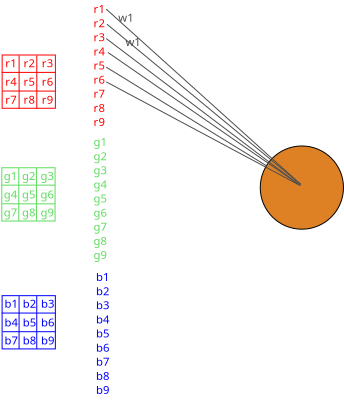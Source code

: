 <?xml version="1.0" encoding="UTF-8"?>
<dia:diagram xmlns:dia="http://www.lysator.liu.se/~alla/dia/">
  <dia:layer name="Arrière-plan" visible="true" connectable="true" active="true">
    <dia:group>
      <dia:attribute name="meta">
        <dia:composite type="dict"/>
      </dia:attribute>
      <dia:attribute name="matrix">
        <dia:matrix xx="0.708" xy="0" yx="0" yy="0.708" x0="-0.522" y0="5.984"/>
      </dia:attribute>
      <dia:object type="Standard - Box" version="0" id="O0">
        <dia:attribute name="obj_pos">
          <dia:point val="-3.026,44.112"/>
        </dia:attribute>
        <dia:attribute name="obj_bb">
          <dia:rectangle val="-3.051,44.087;0.76,47.897"/>
        </dia:attribute>
        <dia:attribute name="elem_corner">
          <dia:point val="-3.026,44.112"/>
        </dia:attribute>
        <dia:attribute name="elem_width">
          <dia:real val="3.761"/>
        </dia:attribute>
        <dia:attribute name="elem_height">
          <dia:real val="3.761"/>
        </dia:attribute>
        <dia:attribute name="border_width">
          <dia:real val="0.05"/>
        </dia:attribute>
        <dia:attribute name="border_color">
          <dia:color val="#ff0000ff"/>
        </dia:attribute>
        <dia:attribute name="show_background">
          <dia:boolean val="true"/>
        </dia:attribute>
        <dia:attribute name="aspect">
          <dia:enum val="2"/>
        </dia:attribute>
      </dia:object>
      <dia:object type="Standard - Line" version="0" id="O1">
        <dia:attribute name="obj_pos">
          <dia:point val="-1.828,44.144"/>
        </dia:attribute>
        <dia:attribute name="obj_bb">
          <dia:rectangle val="-1.853,44.119;-1.803,47.897"/>
        </dia:attribute>
        <dia:attribute name="conn_endpoints">
          <dia:point val="-1.828,44.144"/>
          <dia:point val="-1.828,47.872"/>
        </dia:attribute>
        <dia:attribute name="numcp">
          <dia:int val="1"/>
        </dia:attribute>
        <dia:attribute name="line_color">
          <dia:color val="#ff0000ff"/>
        </dia:attribute>
        <dia:attribute name="line_width">
          <dia:real val="0.05"/>
        </dia:attribute>
      </dia:object>
      <dia:object type="Standard - Line" version="0" id="O2">
        <dia:attribute name="obj_pos">
          <dia:point val="-0.579,44.142"/>
        </dia:attribute>
        <dia:attribute name="obj_bb">
          <dia:rectangle val="-0.604,44.117;-0.554,47.896"/>
        </dia:attribute>
        <dia:attribute name="conn_endpoints">
          <dia:point val="-0.579,44.142"/>
          <dia:point val="-0.579,47.871"/>
        </dia:attribute>
        <dia:attribute name="numcp">
          <dia:int val="1"/>
        </dia:attribute>
        <dia:attribute name="line_color">
          <dia:color val="#ff0000ff"/>
        </dia:attribute>
        <dia:attribute name="line_width">
          <dia:real val="0.05"/>
        </dia:attribute>
      </dia:object>
      <dia:object type="Standard - Line" version="0" id="O3">
        <dia:attribute name="obj_pos">
          <dia:point val="-3.058,45.34"/>
        </dia:attribute>
        <dia:attribute name="obj_bb">
          <dia:rectangle val="-3.083,45.315;0.792,45.365"/>
        </dia:attribute>
        <dia:attribute name="conn_endpoints">
          <dia:point val="-3.058,45.34"/>
          <dia:point val="0.767,45.34"/>
        </dia:attribute>
        <dia:attribute name="numcp">
          <dia:int val="1"/>
        </dia:attribute>
        <dia:attribute name="line_color">
          <dia:color val="#ff0000ff"/>
        </dia:attribute>
        <dia:attribute name="line_width">
          <dia:real val="0.05"/>
        </dia:attribute>
      </dia:object>
      <dia:object type="Standard - Line" version="0" id="O4">
        <dia:attribute name="obj_pos">
          <dia:point val="-2.994,46.658"/>
        </dia:attribute>
        <dia:attribute name="obj_bb">
          <dia:rectangle val="-3.019,46.633;0.759,46.684"/>
        </dia:attribute>
        <dia:attribute name="conn_endpoints">
          <dia:point val="-2.994,46.658"/>
          <dia:point val="0.734,46.659"/>
        </dia:attribute>
        <dia:attribute name="numcp">
          <dia:int val="1"/>
        </dia:attribute>
        <dia:attribute name="line_color">
          <dia:color val="#ff0000ff"/>
        </dia:attribute>
        <dia:attribute name="line_width">
          <dia:real val="0.05"/>
        </dia:attribute>
      </dia:object>
    </dia:group>
    <dia:object type="Standard - Text" version="1" id="O5">
      <dia:attribute name="obj_pos">
        <dia:point val="-2.506,37.824"/>
      </dia:attribute>
      <dia:attribute name="obj_bb">
        <dia:rectangle val="-2.506,37.3;-1.913,38.663"/>
      </dia:attribute>
      <dia:attribute name="text">
        <dia:composite type="text">
          <dia:attribute name="string">
            <dia:string>#r1
#</dia:string>
          </dia:attribute>
          <dia:attribute name="font">
            <dia:font family="sans" style="0" name="Helvetica"/>
          </dia:attribute>
          <dia:attribute name="height">
            <dia:real val="0.706"/>
          </dia:attribute>
          <dia:attribute name="pos">
            <dia:point val="-2.506,37.824"/>
          </dia:attribute>
          <dia:attribute name="color">
            <dia:color val="#ff0000ff"/>
          </dia:attribute>
          <dia:attribute name="alignment">
            <dia:enum val="0"/>
          </dia:attribute>
        </dia:composite>
      </dia:attribute>
      <dia:attribute name="valign">
        <dia:enum val="3"/>
      </dia:attribute>
    </dia:object>
    <dia:object type="Standard - Text" version="1" id="O6">
      <dia:attribute name="obj_pos">
        <dia:point val="-1.596,37.824"/>
      </dia:attribute>
      <dia:attribute name="obj_bb">
        <dia:rectangle val="-1.596,37.3;-1.004,38.663"/>
      </dia:attribute>
      <dia:attribute name="text">
        <dia:composite type="text">
          <dia:attribute name="string">
            <dia:string>#r2
#</dia:string>
          </dia:attribute>
          <dia:attribute name="font">
            <dia:font family="sans" style="0" name="Helvetica"/>
          </dia:attribute>
          <dia:attribute name="height">
            <dia:real val="0.706"/>
          </dia:attribute>
          <dia:attribute name="pos">
            <dia:point val="-1.596,37.824"/>
          </dia:attribute>
          <dia:attribute name="color">
            <dia:color val="#ff0000ff"/>
          </dia:attribute>
          <dia:attribute name="alignment">
            <dia:enum val="0"/>
          </dia:attribute>
        </dia:composite>
      </dia:attribute>
      <dia:attribute name="valign">
        <dia:enum val="3"/>
      </dia:attribute>
    </dia:object>
    <dia:object type="Standard - Ellipse" version="0" id="O7">
      <dia:attribute name="obj_pos">
        <dia:point val="10.241,41.764"/>
      </dia:attribute>
      <dia:attribute name="obj_bb">
        <dia:rectangle val="10.241,41.764;14.402,45.925"/>
      </dia:attribute>
      <dia:attribute name="elem_corner">
        <dia:point val="10.241,41.764"/>
      </dia:attribute>
      <dia:attribute name="elem_width">
        <dia:real val="4.161"/>
      </dia:attribute>
      <dia:attribute name="elem_height">
        <dia:real val="4.161"/>
      </dia:attribute>
      <dia:attribute name="border_width">
        <dia:real val="1.175e-38"/>
      </dia:attribute>
      <dia:attribute name="inner_color">
        <dia:color val="#de8125ff"/>
      </dia:attribute>
      <dia:attribute name="aspect">
        <dia:enum val="2"/>
      </dia:attribute>
    </dia:object>
    <dia:object type="Standard - Text" version="1" id="O8">
      <dia:attribute name="obj_pos">
        <dia:point val="-0.687,37.824"/>
      </dia:attribute>
      <dia:attribute name="obj_bb">
        <dia:rectangle val="-0.687,37.3;-0.095,38.663"/>
      </dia:attribute>
      <dia:attribute name="text">
        <dia:composite type="text">
          <dia:attribute name="string">
            <dia:string>#r3
#</dia:string>
          </dia:attribute>
          <dia:attribute name="font">
            <dia:font family="sans" style="0" name="Helvetica"/>
          </dia:attribute>
          <dia:attribute name="height">
            <dia:real val="0.706"/>
          </dia:attribute>
          <dia:attribute name="pos">
            <dia:point val="-0.687,37.824"/>
          </dia:attribute>
          <dia:attribute name="color">
            <dia:color val="#ff0000ff"/>
          </dia:attribute>
          <dia:attribute name="alignment">
            <dia:enum val="0"/>
          </dia:attribute>
        </dia:composite>
      </dia:attribute>
      <dia:attribute name="valign">
        <dia:enum val="3"/>
      </dia:attribute>
    </dia:object>
    <dia:object type="Standard - Text" version="1" id="O9">
      <dia:attribute name="obj_pos">
        <dia:point val="-2.506,38.752"/>
      </dia:attribute>
      <dia:attribute name="obj_bb">
        <dia:rectangle val="-2.506,38.227;-1.913,39.59"/>
      </dia:attribute>
      <dia:attribute name="text">
        <dia:composite type="text">
          <dia:attribute name="string">
            <dia:string>#r4
#</dia:string>
          </dia:attribute>
          <dia:attribute name="font">
            <dia:font family="sans" style="0" name="Helvetica"/>
          </dia:attribute>
          <dia:attribute name="height">
            <dia:real val="0.706"/>
          </dia:attribute>
          <dia:attribute name="pos">
            <dia:point val="-2.506,38.752"/>
          </dia:attribute>
          <dia:attribute name="color">
            <dia:color val="#ff0000ff"/>
          </dia:attribute>
          <dia:attribute name="alignment">
            <dia:enum val="0"/>
          </dia:attribute>
        </dia:composite>
      </dia:attribute>
      <dia:attribute name="valign">
        <dia:enum val="3"/>
      </dia:attribute>
    </dia:object>
    <dia:object type="Standard - Text" version="1" id="O10">
      <dia:attribute name="obj_pos">
        <dia:point val="-1.596,38.752"/>
      </dia:attribute>
      <dia:attribute name="obj_bb">
        <dia:rectangle val="-1.596,38.227;-1.004,39.59"/>
      </dia:attribute>
      <dia:attribute name="text">
        <dia:composite type="text">
          <dia:attribute name="string">
            <dia:string>#r5
#</dia:string>
          </dia:attribute>
          <dia:attribute name="font">
            <dia:font family="sans" style="0" name="Helvetica"/>
          </dia:attribute>
          <dia:attribute name="height">
            <dia:real val="0.706"/>
          </dia:attribute>
          <dia:attribute name="pos">
            <dia:point val="-1.596,38.752"/>
          </dia:attribute>
          <dia:attribute name="color">
            <dia:color val="#ff0000ff"/>
          </dia:attribute>
          <dia:attribute name="alignment">
            <dia:enum val="0"/>
          </dia:attribute>
        </dia:composite>
      </dia:attribute>
      <dia:attribute name="valign">
        <dia:enum val="3"/>
      </dia:attribute>
    </dia:object>
    <dia:object type="Standard - Text" version="1" id="O11">
      <dia:attribute name="obj_pos">
        <dia:point val="-0.687,39.652"/>
      </dia:attribute>
      <dia:attribute name="obj_bb">
        <dia:rectangle val="-0.687,39.128;-0.095,40.491"/>
      </dia:attribute>
      <dia:attribute name="text">
        <dia:composite type="text">
          <dia:attribute name="string">
            <dia:string>#r9
#</dia:string>
          </dia:attribute>
          <dia:attribute name="font">
            <dia:font family="sans" style="0" name="Helvetica"/>
          </dia:attribute>
          <dia:attribute name="height">
            <dia:real val="0.706"/>
          </dia:attribute>
          <dia:attribute name="pos">
            <dia:point val="-0.687,39.652"/>
          </dia:attribute>
          <dia:attribute name="color">
            <dia:color val="#ff0000ff"/>
          </dia:attribute>
          <dia:attribute name="alignment">
            <dia:enum val="0"/>
          </dia:attribute>
        </dia:composite>
      </dia:attribute>
      <dia:attribute name="valign">
        <dia:enum val="3"/>
      </dia:attribute>
    </dia:object>
    <dia:object type="Standard - Text" version="1" id="O12">
      <dia:attribute name="obj_pos">
        <dia:point val="-2.506,39.652"/>
      </dia:attribute>
      <dia:attribute name="obj_bb">
        <dia:rectangle val="-2.506,39.128;-1.913,40.491"/>
      </dia:attribute>
      <dia:attribute name="text">
        <dia:composite type="text">
          <dia:attribute name="string">
            <dia:string>#r7
#</dia:string>
          </dia:attribute>
          <dia:attribute name="font">
            <dia:font family="sans" style="0" name="Helvetica"/>
          </dia:attribute>
          <dia:attribute name="height">
            <dia:real val="0.706"/>
          </dia:attribute>
          <dia:attribute name="pos">
            <dia:point val="-2.506,39.652"/>
          </dia:attribute>
          <dia:attribute name="color">
            <dia:color val="#ff0000ff"/>
          </dia:attribute>
          <dia:attribute name="alignment">
            <dia:enum val="0"/>
          </dia:attribute>
        </dia:composite>
      </dia:attribute>
      <dia:attribute name="valign">
        <dia:enum val="3"/>
      </dia:attribute>
    </dia:object>
    <dia:object type="Standard - Text" version="1" id="O13">
      <dia:attribute name="obj_pos">
        <dia:point val="-1.596,39.652"/>
      </dia:attribute>
      <dia:attribute name="obj_bb">
        <dia:rectangle val="-1.596,39.128;-1.004,40.491"/>
      </dia:attribute>
      <dia:attribute name="text">
        <dia:composite type="text">
          <dia:attribute name="string">
            <dia:string>#r8
#</dia:string>
          </dia:attribute>
          <dia:attribute name="font">
            <dia:font family="sans" style="0" name="Helvetica"/>
          </dia:attribute>
          <dia:attribute name="height">
            <dia:real val="0.706"/>
          </dia:attribute>
          <dia:attribute name="pos">
            <dia:point val="-1.596,39.652"/>
          </dia:attribute>
          <dia:attribute name="color">
            <dia:color val="#ff0000ff"/>
          </dia:attribute>
          <dia:attribute name="alignment">
            <dia:enum val="0"/>
          </dia:attribute>
        </dia:composite>
      </dia:attribute>
      <dia:attribute name="valign">
        <dia:enum val="3"/>
      </dia:attribute>
    </dia:object>
    <dia:object type="Standard - Text" version="1" id="O14">
      <dia:attribute name="obj_pos">
        <dia:point val="-0.687,38.752"/>
      </dia:attribute>
      <dia:attribute name="obj_bb">
        <dia:rectangle val="-0.687,38.227;-0.095,39.59"/>
      </dia:attribute>
      <dia:attribute name="text">
        <dia:composite type="text">
          <dia:attribute name="string">
            <dia:string>#r6
#</dia:string>
          </dia:attribute>
          <dia:attribute name="font">
            <dia:font family="sans" style="0" name="Helvetica"/>
          </dia:attribute>
          <dia:attribute name="height">
            <dia:real val="0.706"/>
          </dia:attribute>
          <dia:attribute name="pos">
            <dia:point val="-0.687,38.752"/>
          </dia:attribute>
          <dia:attribute name="color">
            <dia:color val="#ff0000ff"/>
          </dia:attribute>
          <dia:attribute name="alignment">
            <dia:enum val="0"/>
          </dia:attribute>
        </dia:composite>
      </dia:attribute>
      <dia:attribute name="valign">
        <dia:enum val="3"/>
      </dia:attribute>
    </dia:object>
    <dia:group>
      <dia:attribute name="meta">
        <dia:composite type="dict"/>
      </dia:attribute>
      <dia:attribute name="matrix">
        <dia:matrix xx="0.708" xy="0" yx="0" yy="0.708" x0="-0.539" y0="11.621"/>
      </dia:attribute>
      <dia:object type="Standard - Box" version="0" id="O15">
        <dia:attribute name="obj_pos">
          <dia:point val="-3.026,44.112"/>
        </dia:attribute>
        <dia:attribute name="obj_bb">
          <dia:rectangle val="-3.051,44.087;0.76,47.897"/>
        </dia:attribute>
        <dia:attribute name="elem_corner">
          <dia:point val="-3.026,44.112"/>
        </dia:attribute>
        <dia:attribute name="elem_width">
          <dia:real val="3.761"/>
        </dia:attribute>
        <dia:attribute name="elem_height">
          <dia:real val="3.761"/>
        </dia:attribute>
        <dia:attribute name="border_width">
          <dia:real val="0.05"/>
        </dia:attribute>
        <dia:attribute name="border_color">
          <dia:color val="#5edc5eff"/>
        </dia:attribute>
        <dia:attribute name="show_background">
          <dia:boolean val="true"/>
        </dia:attribute>
        <dia:attribute name="aspect">
          <dia:enum val="2"/>
        </dia:attribute>
      </dia:object>
      <dia:object type="Standard - Line" version="0" id="O16">
        <dia:attribute name="obj_pos">
          <dia:point val="-1.828,44.144"/>
        </dia:attribute>
        <dia:attribute name="obj_bb">
          <dia:rectangle val="-1.853,44.119;-1.803,47.897"/>
        </dia:attribute>
        <dia:attribute name="conn_endpoints">
          <dia:point val="-1.828,44.144"/>
          <dia:point val="-1.828,47.872"/>
        </dia:attribute>
        <dia:attribute name="numcp">
          <dia:int val="1"/>
        </dia:attribute>
        <dia:attribute name="line_color">
          <dia:color val="#5edc5eff"/>
        </dia:attribute>
        <dia:attribute name="line_width">
          <dia:real val="0.05"/>
        </dia:attribute>
      </dia:object>
      <dia:object type="Standard - Line" version="0" id="O17">
        <dia:attribute name="obj_pos">
          <dia:point val="-0.579,44.142"/>
        </dia:attribute>
        <dia:attribute name="obj_bb">
          <dia:rectangle val="-0.604,44.117;-0.554,47.896"/>
        </dia:attribute>
        <dia:attribute name="conn_endpoints">
          <dia:point val="-0.579,44.142"/>
          <dia:point val="-0.579,47.871"/>
        </dia:attribute>
        <dia:attribute name="numcp">
          <dia:int val="1"/>
        </dia:attribute>
        <dia:attribute name="line_color">
          <dia:color val="#5edc5eff"/>
        </dia:attribute>
        <dia:attribute name="line_width">
          <dia:real val="0.05"/>
        </dia:attribute>
      </dia:object>
      <dia:object type="Standard - Line" version="0" id="O18">
        <dia:attribute name="obj_pos">
          <dia:point val="-3.058,45.34"/>
        </dia:attribute>
        <dia:attribute name="obj_bb">
          <dia:rectangle val="-3.083,45.315;0.792,45.365"/>
        </dia:attribute>
        <dia:attribute name="conn_endpoints">
          <dia:point val="-3.058,45.34"/>
          <dia:point val="0.767,45.34"/>
        </dia:attribute>
        <dia:attribute name="numcp">
          <dia:int val="1"/>
        </dia:attribute>
        <dia:attribute name="line_color">
          <dia:color val="#5edc5eff"/>
        </dia:attribute>
        <dia:attribute name="line_width">
          <dia:real val="0.05"/>
        </dia:attribute>
      </dia:object>
      <dia:object type="Standard - Line" version="0" id="O19">
        <dia:attribute name="obj_pos">
          <dia:point val="-2.994,46.658"/>
        </dia:attribute>
        <dia:attribute name="obj_bb">
          <dia:rectangle val="-3.019,46.633;0.759,46.684"/>
        </dia:attribute>
        <dia:attribute name="conn_endpoints">
          <dia:point val="-2.994,46.658"/>
          <dia:point val="0.734,46.659"/>
        </dia:attribute>
        <dia:attribute name="numcp">
          <dia:int val="1"/>
        </dia:attribute>
        <dia:attribute name="line_color">
          <dia:color val="#5edc5eff"/>
        </dia:attribute>
        <dia:attribute name="line_width">
          <dia:real val="0.05"/>
        </dia:attribute>
      </dia:object>
    </dia:group>
    <dia:object type="Standard - Text" version="1" id="O20">
      <dia:attribute name="obj_pos">
        <dia:point val="-2.586,43.462"/>
      </dia:attribute>
      <dia:attribute name="obj_bb">
        <dia:rectangle val="-2.586,42.938;-1.868,44.3"/>
      </dia:attribute>
      <dia:attribute name="text">
        <dia:composite type="text">
          <dia:attribute name="string">
            <dia:string>#g1
#</dia:string>
          </dia:attribute>
          <dia:attribute name="font">
            <dia:font family="sans" style="0" name="Helvetica"/>
          </dia:attribute>
          <dia:attribute name="height">
            <dia:real val="0.706"/>
          </dia:attribute>
          <dia:attribute name="pos">
            <dia:point val="-2.586,43.462"/>
          </dia:attribute>
          <dia:attribute name="color">
            <dia:color val="#5edc5eff"/>
          </dia:attribute>
          <dia:attribute name="alignment">
            <dia:enum val="0"/>
          </dia:attribute>
        </dia:composite>
      </dia:attribute>
      <dia:attribute name="valign">
        <dia:enum val="3"/>
      </dia:attribute>
    </dia:object>
    <dia:object type="Standard - Text" version="1" id="O21">
      <dia:attribute name="obj_pos">
        <dia:point val="-1.676,43.462"/>
      </dia:attribute>
      <dia:attribute name="obj_bb">
        <dia:rectangle val="-1.676,42.938;-0.959,44.3"/>
      </dia:attribute>
      <dia:attribute name="text">
        <dia:composite type="text">
          <dia:attribute name="string">
            <dia:string>#g2
#</dia:string>
          </dia:attribute>
          <dia:attribute name="font">
            <dia:font family="sans" style="0" name="Helvetica"/>
          </dia:attribute>
          <dia:attribute name="height">
            <dia:real val="0.706"/>
          </dia:attribute>
          <dia:attribute name="pos">
            <dia:point val="-1.676,43.462"/>
          </dia:attribute>
          <dia:attribute name="color">
            <dia:color val="#5edc5eff"/>
          </dia:attribute>
          <dia:attribute name="alignment">
            <dia:enum val="0"/>
          </dia:attribute>
        </dia:composite>
      </dia:attribute>
      <dia:attribute name="valign">
        <dia:enum val="3"/>
      </dia:attribute>
    </dia:object>
    <dia:object type="Standard - Text" version="1" id="O22">
      <dia:attribute name="obj_pos">
        <dia:point val="-0.748,43.462"/>
      </dia:attribute>
      <dia:attribute name="obj_bb">
        <dia:rectangle val="-0.748,42.938;-0.031,44.3"/>
      </dia:attribute>
      <dia:attribute name="text">
        <dia:composite type="text">
          <dia:attribute name="string">
            <dia:string>#g3
#</dia:string>
          </dia:attribute>
          <dia:attribute name="font">
            <dia:font family="sans" style="0" name="Helvetica"/>
          </dia:attribute>
          <dia:attribute name="height">
            <dia:real val="0.706"/>
          </dia:attribute>
          <dia:attribute name="pos">
            <dia:point val="-0.748,43.462"/>
          </dia:attribute>
          <dia:attribute name="color">
            <dia:color val="#5edc5eff"/>
          </dia:attribute>
          <dia:attribute name="alignment">
            <dia:enum val="0"/>
          </dia:attribute>
        </dia:composite>
      </dia:attribute>
      <dia:attribute name="valign">
        <dia:enum val="3"/>
      </dia:attribute>
    </dia:object>
    <dia:object type="Standard - Text" version="1" id="O23">
      <dia:attribute name="obj_pos">
        <dia:point val="-2.586,44.389"/>
      </dia:attribute>
      <dia:attribute name="obj_bb">
        <dia:rectangle val="-2.586,43.865;-1.868,45.227"/>
      </dia:attribute>
      <dia:attribute name="text">
        <dia:composite type="text">
          <dia:attribute name="string">
            <dia:string>#g4
#</dia:string>
          </dia:attribute>
          <dia:attribute name="font">
            <dia:font family="sans" style="0" name="Helvetica"/>
          </dia:attribute>
          <dia:attribute name="height">
            <dia:real val="0.706"/>
          </dia:attribute>
          <dia:attribute name="pos">
            <dia:point val="-2.586,44.389"/>
          </dia:attribute>
          <dia:attribute name="color">
            <dia:color val="#5edc5eff"/>
          </dia:attribute>
          <dia:attribute name="alignment">
            <dia:enum val="0"/>
          </dia:attribute>
        </dia:composite>
      </dia:attribute>
      <dia:attribute name="valign">
        <dia:enum val="3"/>
      </dia:attribute>
    </dia:object>
    <dia:object type="Standard - Text" version="1" id="O24">
      <dia:attribute name="obj_pos">
        <dia:point val="-1.676,44.389"/>
      </dia:attribute>
      <dia:attribute name="obj_bb">
        <dia:rectangle val="-1.676,43.865;-0.959,45.227"/>
      </dia:attribute>
      <dia:attribute name="text">
        <dia:composite type="text">
          <dia:attribute name="string">
            <dia:string>#g5
#</dia:string>
          </dia:attribute>
          <dia:attribute name="font">
            <dia:font family="sans" style="0" name="Helvetica"/>
          </dia:attribute>
          <dia:attribute name="height">
            <dia:real val="0.706"/>
          </dia:attribute>
          <dia:attribute name="pos">
            <dia:point val="-1.676,44.389"/>
          </dia:attribute>
          <dia:attribute name="color">
            <dia:color val="#5edc5eff"/>
          </dia:attribute>
          <dia:attribute name="alignment">
            <dia:enum val="0"/>
          </dia:attribute>
        </dia:composite>
      </dia:attribute>
      <dia:attribute name="valign">
        <dia:enum val="3"/>
      </dia:attribute>
    </dia:object>
    <dia:object type="Standard - Text" version="1" id="O25">
      <dia:attribute name="obj_pos">
        <dia:point val="-0.748,45.29"/>
      </dia:attribute>
      <dia:attribute name="obj_bb">
        <dia:rectangle val="-0.748,44.766;-0.031,46.128"/>
      </dia:attribute>
      <dia:attribute name="text">
        <dia:composite type="text">
          <dia:attribute name="string">
            <dia:string>#g9
#</dia:string>
          </dia:attribute>
          <dia:attribute name="font">
            <dia:font family="sans" style="0" name="Helvetica"/>
          </dia:attribute>
          <dia:attribute name="height">
            <dia:real val="0.706"/>
          </dia:attribute>
          <dia:attribute name="pos">
            <dia:point val="-0.748,45.29"/>
          </dia:attribute>
          <dia:attribute name="color">
            <dia:color val="#5edc5eff"/>
          </dia:attribute>
          <dia:attribute name="alignment">
            <dia:enum val="0"/>
          </dia:attribute>
        </dia:composite>
      </dia:attribute>
      <dia:attribute name="valign">
        <dia:enum val="3"/>
      </dia:attribute>
    </dia:object>
    <dia:object type="Standard - Text" version="1" id="O26">
      <dia:attribute name="obj_pos">
        <dia:point val="-2.586,45.29"/>
      </dia:attribute>
      <dia:attribute name="obj_bb">
        <dia:rectangle val="-2.586,44.766;-1.868,46.128"/>
      </dia:attribute>
      <dia:attribute name="text">
        <dia:composite type="text">
          <dia:attribute name="string">
            <dia:string>#g7
#</dia:string>
          </dia:attribute>
          <dia:attribute name="font">
            <dia:font family="sans" style="0" name="Helvetica"/>
          </dia:attribute>
          <dia:attribute name="height">
            <dia:real val="0.706"/>
          </dia:attribute>
          <dia:attribute name="pos">
            <dia:point val="-2.586,45.29"/>
          </dia:attribute>
          <dia:attribute name="color">
            <dia:color val="#5edc5eff"/>
          </dia:attribute>
          <dia:attribute name="alignment">
            <dia:enum val="0"/>
          </dia:attribute>
        </dia:composite>
      </dia:attribute>
      <dia:attribute name="valign">
        <dia:enum val="3"/>
      </dia:attribute>
    </dia:object>
    <dia:object type="Standard - Text" version="1" id="O27">
      <dia:attribute name="obj_pos">
        <dia:point val="-1.676,45.29"/>
      </dia:attribute>
      <dia:attribute name="obj_bb">
        <dia:rectangle val="-1.676,44.766;-0.959,46.128"/>
      </dia:attribute>
      <dia:attribute name="text">
        <dia:composite type="text">
          <dia:attribute name="string">
            <dia:string>#g8
#</dia:string>
          </dia:attribute>
          <dia:attribute name="font">
            <dia:font family="sans" style="0" name="Helvetica"/>
          </dia:attribute>
          <dia:attribute name="height">
            <dia:real val="0.706"/>
          </dia:attribute>
          <dia:attribute name="pos">
            <dia:point val="-1.676,45.29"/>
          </dia:attribute>
          <dia:attribute name="color">
            <dia:color val="#5edc5eff"/>
          </dia:attribute>
          <dia:attribute name="alignment">
            <dia:enum val="0"/>
          </dia:attribute>
        </dia:composite>
      </dia:attribute>
      <dia:attribute name="valign">
        <dia:enum val="3"/>
      </dia:attribute>
    </dia:object>
    <dia:object type="Standard - Text" version="1" id="O28">
      <dia:attribute name="obj_pos">
        <dia:point val="-0.748,44.389"/>
      </dia:attribute>
      <dia:attribute name="obj_bb">
        <dia:rectangle val="-0.748,43.865;-0.031,45.227"/>
      </dia:attribute>
      <dia:attribute name="text">
        <dia:composite type="text">
          <dia:attribute name="string">
            <dia:string>#g6
#</dia:string>
          </dia:attribute>
          <dia:attribute name="font">
            <dia:font family="sans" style="0" name="Helvetica"/>
          </dia:attribute>
          <dia:attribute name="height">
            <dia:real val="0.706"/>
          </dia:attribute>
          <dia:attribute name="pos">
            <dia:point val="-0.748,44.389"/>
          </dia:attribute>
          <dia:attribute name="color">
            <dia:color val="#5edc5eff"/>
          </dia:attribute>
          <dia:attribute name="alignment">
            <dia:enum val="0"/>
          </dia:attribute>
        </dia:composite>
      </dia:attribute>
      <dia:attribute name="valign">
        <dia:enum val="3"/>
      </dia:attribute>
    </dia:object>
    <dia:group>
      <dia:attribute name="meta">
        <dia:composite type="dict"/>
      </dia:attribute>
      <dia:attribute name="matrix">
        <dia:matrix xx="0.708" xy="0" yx="0" yy="0.708" x0="-0.524" y0="18.017"/>
      </dia:attribute>
      <dia:object type="Standard - Box" version="0" id="O29">
        <dia:attribute name="obj_pos">
          <dia:point val="-3.026,44.112"/>
        </dia:attribute>
        <dia:attribute name="obj_bb">
          <dia:rectangle val="-3.051,44.087;0.76,47.897"/>
        </dia:attribute>
        <dia:attribute name="elem_corner">
          <dia:point val="-3.026,44.112"/>
        </dia:attribute>
        <dia:attribute name="elem_width">
          <dia:real val="3.761"/>
        </dia:attribute>
        <dia:attribute name="elem_height">
          <dia:real val="3.761"/>
        </dia:attribute>
        <dia:attribute name="border_width">
          <dia:real val="0.05"/>
        </dia:attribute>
        <dia:attribute name="border_color">
          <dia:color val="#0000ffff"/>
        </dia:attribute>
        <dia:attribute name="show_background">
          <dia:boolean val="true"/>
        </dia:attribute>
        <dia:attribute name="aspect">
          <dia:enum val="2"/>
        </dia:attribute>
      </dia:object>
      <dia:object type="Standard - Line" version="0" id="O30">
        <dia:attribute name="obj_pos">
          <dia:point val="-1.828,44.144"/>
        </dia:attribute>
        <dia:attribute name="obj_bb">
          <dia:rectangle val="-1.853,44.119;-1.803,47.897"/>
        </dia:attribute>
        <dia:attribute name="conn_endpoints">
          <dia:point val="-1.828,44.144"/>
          <dia:point val="-1.828,47.872"/>
        </dia:attribute>
        <dia:attribute name="numcp">
          <dia:int val="1"/>
        </dia:attribute>
        <dia:attribute name="line_color">
          <dia:color val="#0000ffff"/>
        </dia:attribute>
        <dia:attribute name="line_width">
          <dia:real val="0.05"/>
        </dia:attribute>
      </dia:object>
      <dia:object type="Standard - Line" version="0" id="O31">
        <dia:attribute name="obj_pos">
          <dia:point val="-0.579,44.142"/>
        </dia:attribute>
        <dia:attribute name="obj_bb">
          <dia:rectangle val="-0.604,44.117;-0.554,47.896"/>
        </dia:attribute>
        <dia:attribute name="conn_endpoints">
          <dia:point val="-0.579,44.142"/>
          <dia:point val="-0.579,47.871"/>
        </dia:attribute>
        <dia:attribute name="numcp">
          <dia:int val="1"/>
        </dia:attribute>
        <dia:attribute name="line_color">
          <dia:color val="#0000ffff"/>
        </dia:attribute>
        <dia:attribute name="line_width">
          <dia:real val="0.05"/>
        </dia:attribute>
      </dia:object>
      <dia:object type="Standard - Line" version="0" id="O32">
        <dia:attribute name="obj_pos">
          <dia:point val="-3.058,45.34"/>
        </dia:attribute>
        <dia:attribute name="obj_bb">
          <dia:rectangle val="-3.083,45.315;0.792,45.365"/>
        </dia:attribute>
        <dia:attribute name="conn_endpoints">
          <dia:point val="-3.058,45.34"/>
          <dia:point val="0.767,45.34"/>
        </dia:attribute>
        <dia:attribute name="numcp">
          <dia:int val="1"/>
        </dia:attribute>
        <dia:attribute name="line_color">
          <dia:color val="#0000ffff"/>
        </dia:attribute>
        <dia:attribute name="line_width">
          <dia:real val="0.05"/>
        </dia:attribute>
      </dia:object>
      <dia:object type="Standard - Line" version="0" id="O33">
        <dia:attribute name="obj_pos">
          <dia:point val="-2.994,46.658"/>
        </dia:attribute>
        <dia:attribute name="obj_bb">
          <dia:rectangle val="-3.019,46.633;0.759,46.684"/>
        </dia:attribute>
        <dia:attribute name="conn_endpoints">
          <dia:point val="-2.994,46.658"/>
          <dia:point val="0.734,46.659"/>
        </dia:attribute>
        <dia:attribute name="numcp">
          <dia:int val="1"/>
        </dia:attribute>
        <dia:attribute name="line_color">
          <dia:color val="#0000ffff"/>
        </dia:attribute>
        <dia:attribute name="line_width">
          <dia:real val="0.05"/>
        </dia:attribute>
      </dia:object>
    </dia:group>
    <dia:object type="Standard - Text" version="1" id="O34">
      <dia:attribute name="obj_pos">
        <dia:point val="-2.546,49.857"/>
      </dia:attribute>
      <dia:attribute name="obj_bb">
        <dia:rectangle val="-2.546,49.333;-1.828,50.696"/>
      </dia:attribute>
      <dia:attribute name="text">
        <dia:composite type="text">
          <dia:attribute name="string">
            <dia:string>#b1
#</dia:string>
          </dia:attribute>
          <dia:attribute name="font">
            <dia:font family="sans" style="0" name="Helvetica"/>
          </dia:attribute>
          <dia:attribute name="height">
            <dia:real val="0.706"/>
          </dia:attribute>
          <dia:attribute name="pos">
            <dia:point val="-2.546,49.857"/>
          </dia:attribute>
          <dia:attribute name="color">
            <dia:color val="#0000ffff"/>
          </dia:attribute>
          <dia:attribute name="alignment">
            <dia:enum val="0"/>
          </dia:attribute>
        </dia:composite>
      </dia:attribute>
      <dia:attribute name="valign">
        <dia:enum val="3"/>
      </dia:attribute>
    </dia:object>
    <dia:object type="Standard - Text" version="1" id="O35">
      <dia:attribute name="obj_pos">
        <dia:point val="-1.637,49.857"/>
      </dia:attribute>
      <dia:attribute name="obj_bb">
        <dia:rectangle val="-1.637,49.333;-0.919,50.696"/>
      </dia:attribute>
      <dia:attribute name="text">
        <dia:composite type="text">
          <dia:attribute name="string">
            <dia:string>#b2
#</dia:string>
          </dia:attribute>
          <dia:attribute name="font">
            <dia:font family="sans" style="0" name="Helvetica"/>
          </dia:attribute>
          <dia:attribute name="height">
            <dia:real val="0.706"/>
          </dia:attribute>
          <dia:attribute name="pos">
            <dia:point val="-1.637,49.857"/>
          </dia:attribute>
          <dia:attribute name="color">
            <dia:color val="#0000ffff"/>
          </dia:attribute>
          <dia:attribute name="alignment">
            <dia:enum val="0"/>
          </dia:attribute>
        </dia:composite>
      </dia:attribute>
      <dia:attribute name="valign">
        <dia:enum val="3"/>
      </dia:attribute>
    </dia:object>
    <dia:object type="Standard - Text" version="1" id="O36">
      <dia:attribute name="obj_pos">
        <dia:point val="-0.727,49.857"/>
      </dia:attribute>
      <dia:attribute name="obj_bb">
        <dia:rectangle val="-0.727,49.333;-0.01,50.696"/>
      </dia:attribute>
      <dia:attribute name="text">
        <dia:composite type="text">
          <dia:attribute name="string">
            <dia:string>#b3
#</dia:string>
          </dia:attribute>
          <dia:attribute name="font">
            <dia:font family="sans" style="0" name="Helvetica"/>
          </dia:attribute>
          <dia:attribute name="height">
            <dia:real val="0.706"/>
          </dia:attribute>
          <dia:attribute name="pos">
            <dia:point val="-0.727,49.857"/>
          </dia:attribute>
          <dia:attribute name="color">
            <dia:color val="#0000ffff"/>
          </dia:attribute>
          <dia:attribute name="alignment">
            <dia:enum val="0"/>
          </dia:attribute>
        </dia:composite>
      </dia:attribute>
      <dia:attribute name="valign">
        <dia:enum val="3"/>
      </dia:attribute>
    </dia:object>
    <dia:object type="Standard - Text" version="1" id="O37">
      <dia:attribute name="obj_pos">
        <dia:point val="-2.546,50.785"/>
      </dia:attribute>
      <dia:attribute name="obj_bb">
        <dia:rectangle val="-2.546,50.261;-1.828,51.623"/>
      </dia:attribute>
      <dia:attribute name="text">
        <dia:composite type="text">
          <dia:attribute name="string">
            <dia:string>#b4
#</dia:string>
          </dia:attribute>
          <dia:attribute name="font">
            <dia:font family="sans" style="0" name="Helvetica"/>
          </dia:attribute>
          <dia:attribute name="height">
            <dia:real val="0.706"/>
          </dia:attribute>
          <dia:attribute name="pos">
            <dia:point val="-2.546,50.785"/>
          </dia:attribute>
          <dia:attribute name="color">
            <dia:color val="#0000ffff"/>
          </dia:attribute>
          <dia:attribute name="alignment">
            <dia:enum val="0"/>
          </dia:attribute>
        </dia:composite>
      </dia:attribute>
      <dia:attribute name="valign">
        <dia:enum val="3"/>
      </dia:attribute>
    </dia:object>
    <dia:object type="Standard - Text" version="1" id="O38">
      <dia:attribute name="obj_pos">
        <dia:point val="-1.637,50.785"/>
      </dia:attribute>
      <dia:attribute name="obj_bb">
        <dia:rectangle val="-1.637,50.261;-0.919,51.623"/>
      </dia:attribute>
      <dia:attribute name="text">
        <dia:composite type="text">
          <dia:attribute name="string">
            <dia:string>#b5
#</dia:string>
          </dia:attribute>
          <dia:attribute name="font">
            <dia:font family="sans" style="0" name="Helvetica"/>
          </dia:attribute>
          <dia:attribute name="height">
            <dia:real val="0.706"/>
          </dia:attribute>
          <dia:attribute name="pos">
            <dia:point val="-1.637,50.785"/>
          </dia:attribute>
          <dia:attribute name="color">
            <dia:color val="#0000ffff"/>
          </dia:attribute>
          <dia:attribute name="alignment">
            <dia:enum val="0"/>
          </dia:attribute>
        </dia:composite>
      </dia:attribute>
      <dia:attribute name="valign">
        <dia:enum val="3"/>
      </dia:attribute>
    </dia:object>
    <dia:object type="Standard - Text" version="1" id="O39">
      <dia:attribute name="obj_pos">
        <dia:point val="-0.727,51.685"/>
      </dia:attribute>
      <dia:attribute name="obj_bb">
        <dia:rectangle val="-0.727,51.162;-0.01,52.524"/>
      </dia:attribute>
      <dia:attribute name="text">
        <dia:composite type="text">
          <dia:attribute name="string">
            <dia:string>#b9
#</dia:string>
          </dia:attribute>
          <dia:attribute name="font">
            <dia:font family="sans" style="0" name="Helvetica"/>
          </dia:attribute>
          <dia:attribute name="height">
            <dia:real val="0.706"/>
          </dia:attribute>
          <dia:attribute name="pos">
            <dia:point val="-0.727,51.685"/>
          </dia:attribute>
          <dia:attribute name="color">
            <dia:color val="#0000ffff"/>
          </dia:attribute>
          <dia:attribute name="alignment">
            <dia:enum val="0"/>
          </dia:attribute>
        </dia:composite>
      </dia:attribute>
      <dia:attribute name="valign">
        <dia:enum val="3"/>
      </dia:attribute>
    </dia:object>
    <dia:object type="Standard - Text" version="1" id="O40">
      <dia:attribute name="obj_pos">
        <dia:point val="-2.546,51.685"/>
      </dia:attribute>
      <dia:attribute name="obj_bb">
        <dia:rectangle val="-2.546,51.162;-1.828,52.524"/>
      </dia:attribute>
      <dia:attribute name="text">
        <dia:composite type="text">
          <dia:attribute name="string">
            <dia:string>#b7
#</dia:string>
          </dia:attribute>
          <dia:attribute name="font">
            <dia:font family="sans" style="0" name="Helvetica"/>
          </dia:attribute>
          <dia:attribute name="height">
            <dia:real val="0.706"/>
          </dia:attribute>
          <dia:attribute name="pos">
            <dia:point val="-2.546,51.685"/>
          </dia:attribute>
          <dia:attribute name="color">
            <dia:color val="#0000ffff"/>
          </dia:attribute>
          <dia:attribute name="alignment">
            <dia:enum val="0"/>
          </dia:attribute>
        </dia:composite>
      </dia:attribute>
      <dia:attribute name="valign">
        <dia:enum val="3"/>
      </dia:attribute>
    </dia:object>
    <dia:object type="Standard - Text" version="1" id="O41">
      <dia:attribute name="obj_pos">
        <dia:point val="-1.637,51.685"/>
      </dia:attribute>
      <dia:attribute name="obj_bb">
        <dia:rectangle val="-1.637,51.162;-0.919,52.524"/>
      </dia:attribute>
      <dia:attribute name="text">
        <dia:composite type="text">
          <dia:attribute name="string">
            <dia:string>#b8
#</dia:string>
          </dia:attribute>
          <dia:attribute name="font">
            <dia:font family="sans" style="0" name="Helvetica"/>
          </dia:attribute>
          <dia:attribute name="height">
            <dia:real val="0.706"/>
          </dia:attribute>
          <dia:attribute name="pos">
            <dia:point val="-1.637,51.685"/>
          </dia:attribute>
          <dia:attribute name="color">
            <dia:color val="#0000ffff"/>
          </dia:attribute>
          <dia:attribute name="alignment">
            <dia:enum val="0"/>
          </dia:attribute>
        </dia:composite>
      </dia:attribute>
      <dia:attribute name="valign">
        <dia:enum val="3"/>
      </dia:attribute>
    </dia:object>
    <dia:object type="Standard - Text" version="1" id="O42">
      <dia:attribute name="obj_pos">
        <dia:point val="-0.727,50.785"/>
      </dia:attribute>
      <dia:attribute name="obj_bb">
        <dia:rectangle val="-0.727,50.261;-0.01,51.623"/>
      </dia:attribute>
      <dia:attribute name="text">
        <dia:composite type="text">
          <dia:attribute name="string">
            <dia:string>#b6
#</dia:string>
          </dia:attribute>
          <dia:attribute name="font">
            <dia:font family="sans" style="0" name="Helvetica"/>
          </dia:attribute>
          <dia:attribute name="height">
            <dia:real val="0.706"/>
          </dia:attribute>
          <dia:attribute name="pos">
            <dia:point val="-0.727,50.785"/>
          </dia:attribute>
          <dia:attribute name="color">
            <dia:color val="#0000ffff"/>
          </dia:attribute>
          <dia:attribute name="alignment">
            <dia:enum val="0"/>
          </dia:attribute>
        </dia:composite>
      </dia:attribute>
      <dia:attribute name="valign">
        <dia:enum val="3"/>
      </dia:attribute>
    </dia:object>
    <dia:object type="Standard - Text" version="1" id="O43">
      <dia:attribute name="obj_pos">
        <dia:point val="1.9,35.12"/>
      </dia:attribute>
      <dia:attribute name="obj_bb">
        <dia:rectangle val="1.9,34.596;2.493,41.603"/>
      </dia:attribute>
      <dia:attribute name="text">
        <dia:composite type="text">
          <dia:attribute name="string">
            <dia:string>#r1
r2
r3
r4
r5
r6
r7
r8
r9
#</dia:string>
          </dia:attribute>
          <dia:attribute name="font">
            <dia:font family="sans" style="0" name="Helvetica"/>
          </dia:attribute>
          <dia:attribute name="height">
            <dia:real val="0.706"/>
          </dia:attribute>
          <dia:attribute name="pos">
            <dia:point val="1.9,35.12"/>
          </dia:attribute>
          <dia:attribute name="color">
            <dia:color val="#ff0000ff"/>
          </dia:attribute>
          <dia:attribute name="alignment">
            <dia:enum val="0"/>
          </dia:attribute>
        </dia:composite>
      </dia:attribute>
      <dia:attribute name="valign">
        <dia:enum val="3"/>
      </dia:attribute>
    </dia:object>
    <dia:object type="Standard - Text" version="1" id="O44">
      <dia:attribute name="obj_pos">
        <dia:point val="1.9,41.77"/>
      </dia:attribute>
      <dia:attribute name="obj_bb">
        <dia:rectangle val="1.9,41.246;2.618,48.253"/>
      </dia:attribute>
      <dia:attribute name="text">
        <dia:composite type="text">
          <dia:attribute name="string">
            <dia:string>#g1
g2
g3
g4
g5
g6
g7
g8
g9
#</dia:string>
          </dia:attribute>
          <dia:attribute name="font">
            <dia:font family="sans" style="0" name="Helvetica"/>
          </dia:attribute>
          <dia:attribute name="height">
            <dia:real val="0.706"/>
          </dia:attribute>
          <dia:attribute name="pos">
            <dia:point val="1.9,41.77"/>
          </dia:attribute>
          <dia:attribute name="color">
            <dia:color val="#5edc5eff"/>
          </dia:attribute>
          <dia:attribute name="alignment">
            <dia:enum val="0"/>
          </dia:attribute>
        </dia:composite>
      </dia:attribute>
      <dia:attribute name="valign">
        <dia:enum val="3"/>
      </dia:attribute>
    </dia:object>
    <dia:object type="Standard - Text" version="1" id="O45">
      <dia:attribute name="obj_pos">
        <dia:point val="2.025,48.52"/>
      </dia:attribute>
      <dia:attribute name="obj_bb">
        <dia:rectangle val="2.025,47.996;2.743,55.003"/>
      </dia:attribute>
      <dia:attribute name="text">
        <dia:composite type="text">
          <dia:attribute name="string">
            <dia:string>#b1
b2
b3
b4
b5
b6
b7
b8
b9
#</dia:string>
          </dia:attribute>
          <dia:attribute name="font">
            <dia:font family="sans" style="0" name="Helvetica"/>
          </dia:attribute>
          <dia:attribute name="height">
            <dia:real val="0.706"/>
          </dia:attribute>
          <dia:attribute name="pos">
            <dia:point val="2.025,48.52"/>
          </dia:attribute>
          <dia:attribute name="color">
            <dia:color val="#0000ffff"/>
          </dia:attribute>
          <dia:attribute name="alignment">
            <dia:enum val="0"/>
          </dia:attribute>
        </dia:composite>
      </dia:attribute>
      <dia:attribute name="valign">
        <dia:enum val="3"/>
      </dia:attribute>
    </dia:object>
    <dia:object type="Standard - Line" version="0" id="O46">
      <dia:attribute name="obj_pos">
        <dia:point val="2.538,34.921"/>
      </dia:attribute>
      <dia:attribute name="obj_bb">
        <dia:rectangle val="2.538,34.921;12.269,43.689"/>
      </dia:attribute>
      <dia:attribute name="conn_endpoints">
        <dia:point val="2.538,34.921"/>
        <dia:point val="12.269,43.689"/>
      </dia:attribute>
      <dia:attribute name="numcp">
        <dia:int val="1"/>
      </dia:attribute>
      <dia:attribute name="line_color">
        <dia:color val="#4d4d4dff"/>
      </dia:attribute>
      <dia:attribute name="line_width">
        <dia:real val="1.175e-38"/>
      </dia:attribute>
    </dia:object>
    <dia:object type="Standard - Line" version="0" id="O47">
      <dia:attribute name="obj_pos">
        <dia:point val="2.58,35.678"/>
      </dia:attribute>
      <dia:attribute name="obj_bb">
        <dia:rectangle val="2.58,35.678;12.269,43.689"/>
      </dia:attribute>
      <dia:attribute name="conn_endpoints">
        <dia:point val="2.58,35.678"/>
        <dia:point val="12.269,43.689"/>
      </dia:attribute>
      <dia:attribute name="numcp">
        <dia:int val="1"/>
      </dia:attribute>
      <dia:attribute name="line_color">
        <dia:color val="#4d4d4dff"/>
      </dia:attribute>
      <dia:attribute name="line_width">
        <dia:real val="1.175e-38"/>
      </dia:attribute>
    </dia:object>
    <dia:object type="Standard - Line" version="0" id="O48">
      <dia:attribute name="obj_pos">
        <dia:point val="2.538,36.392"/>
      </dia:attribute>
      <dia:attribute name="obj_bb">
        <dia:rectangle val="2.538,36.392;12.132,43.662"/>
      </dia:attribute>
      <dia:attribute name="conn_endpoints">
        <dia:point val="2.538,36.392"/>
        <dia:point val="12.132,43.662"/>
      </dia:attribute>
      <dia:attribute name="numcp">
        <dia:int val="1"/>
      </dia:attribute>
      <dia:attribute name="line_color">
        <dia:color val="#4d4d4dff"/>
      </dia:attribute>
      <dia:attribute name="line_width">
        <dia:real val="1.175e-38"/>
      </dia:attribute>
    </dia:object>
    <dia:object type="Standard - Line" version="0" id="O49">
      <dia:attribute name="obj_pos">
        <dia:point val="2.623,37.086"/>
      </dia:attribute>
      <dia:attribute name="obj_bb">
        <dia:rectangle val="2.623,37.086;12.197,43.704"/>
      </dia:attribute>
      <dia:attribute name="conn_endpoints">
        <dia:point val="2.623,37.086"/>
        <dia:point val="12.197,43.704"/>
      </dia:attribute>
      <dia:attribute name="numcp">
        <dia:int val="1"/>
      </dia:attribute>
      <dia:attribute name="line_color">
        <dia:color val="#4d4d4dff"/>
      </dia:attribute>
      <dia:attribute name="line_width">
        <dia:real val="1.175e-38"/>
      </dia:attribute>
    </dia:object>
    <dia:object type="Standard - Line" version="0" id="O50">
      <dia:attribute name="obj_pos">
        <dia:point val="2.538,37.822"/>
      </dia:attribute>
      <dia:attribute name="obj_bb">
        <dia:rectangle val="2.538,37.822;10.551,42.755"/>
      </dia:attribute>
      <dia:attribute name="conn_endpoints">
        <dia:point val="2.538,37.822"/>
        <dia:point val="10.551,42.755"/>
      </dia:attribute>
      <dia:attribute name="numcp">
        <dia:int val="1"/>
      </dia:attribute>
      <dia:attribute name="line_color">
        <dia:color val="#4d4d4dff"/>
      </dia:attribute>
      <dia:attribute name="line_width">
        <dia:real val="1.175e-38"/>
      </dia:attribute>
      <dia:connections>
        <dia:connection handle="1" to="O7" connection="8"/>
      </dia:connections>
    </dia:object>
    <dia:object type="Standard - Line" version="0" id="O51">
      <dia:attribute name="obj_pos">
        <dia:point val="2.538,38.558"/>
      </dia:attribute>
      <dia:attribute name="obj_bb">
        <dia:rectangle val="2.538,38.558;12.251,43.75"/>
      </dia:attribute>
      <dia:attribute name="conn_endpoints">
        <dia:point val="2.538,38.558"/>
        <dia:point val="12.251,43.75"/>
      </dia:attribute>
      <dia:attribute name="numcp">
        <dia:int val="1"/>
      </dia:attribute>
      <dia:attribute name="line_color">
        <dia:color val="#4d4d4dff"/>
      </dia:attribute>
      <dia:attribute name="line_width">
        <dia:real val="1.175e-38"/>
      </dia:attribute>
    </dia:object>
    <dia:object type="Standard - Text" version="1" id="O52">
      <dia:attribute name="obj_pos">
        <dia:point val="3.139,35.557"/>
      </dia:attribute>
      <dia:attribute name="obj_bb">
        <dia:rectangle val="3.139,35.033;3.962,35.69"/>
      </dia:attribute>
      <dia:attribute name="text">
        <dia:composite type="text">
          <dia:attribute name="string">
            <dia:string>#w1#</dia:string>
          </dia:attribute>
          <dia:attribute name="font">
            <dia:font family="sans" style="0" name="Helvetica"/>
          </dia:attribute>
          <dia:attribute name="height">
            <dia:real val="0.706"/>
          </dia:attribute>
          <dia:attribute name="pos">
            <dia:point val="3.139,35.557"/>
          </dia:attribute>
          <dia:attribute name="color">
            <dia:color val="#4d4d4dff"/>
          </dia:attribute>
          <dia:attribute name="alignment">
            <dia:enum val="0"/>
          </dia:attribute>
        </dia:composite>
      </dia:attribute>
      <dia:attribute name="valign">
        <dia:enum val="3"/>
      </dia:attribute>
    </dia:object>
    <dia:object type="Standard - Text" version="1" id="O53">
      <dia:attribute name="obj_pos">
        <dia:point val="3.497,36.769"/>
      </dia:attribute>
      <dia:attribute name="obj_bb">
        <dia:rectangle val="3.497,36.245;4.319,36.902"/>
      </dia:attribute>
      <dia:attribute name="text">
        <dia:composite type="text">
          <dia:attribute name="string">
            <dia:string>#w1#</dia:string>
          </dia:attribute>
          <dia:attribute name="font">
            <dia:font family="sans" style="0" name="Helvetica"/>
          </dia:attribute>
          <dia:attribute name="height">
            <dia:real val="0.706"/>
          </dia:attribute>
          <dia:attribute name="pos">
            <dia:point val="3.497,36.769"/>
          </dia:attribute>
          <dia:attribute name="color">
            <dia:color val="#4d4d4dff"/>
          </dia:attribute>
          <dia:attribute name="alignment">
            <dia:enum val="0"/>
          </dia:attribute>
        </dia:composite>
      </dia:attribute>
      <dia:attribute name="valign">
        <dia:enum val="3"/>
      </dia:attribute>
    </dia:object>
  </dia:layer>
</dia:diagram>
